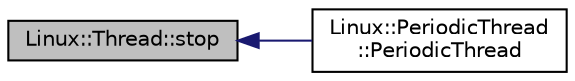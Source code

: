 digraph "Linux::Thread::stop"
{
 // INTERACTIVE_SVG=YES
  edge [fontname="Helvetica",fontsize="10",labelfontname="Helvetica",labelfontsize="10"];
  node [fontname="Helvetica",fontsize="10",shape=record];
  rankdir="LR";
  Node1 [label="Linux::Thread::stop",height=0.2,width=0.4,color="black", fillcolor="grey75", style="filled", fontcolor="black"];
  Node1 -> Node2 [dir="back",color="midnightblue",fontsize="10",style="solid",fontname="Helvetica"];
  Node2 [label="Linux::PeriodicThread\l::PeriodicThread",height=0.2,width=0.4,color="black", fillcolor="white", style="filled",URL="$classLinux_1_1PeriodicThread.html#a51d7374a7b9e0dcc30f88f7f6bc02c88"];
}
